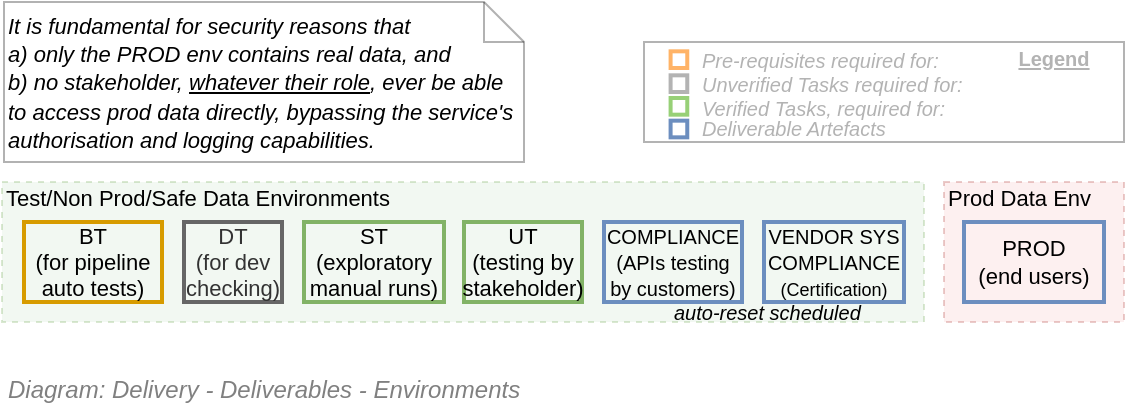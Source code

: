 <mxfile version="17.5.0" type="google"><diagram id="8GTGDrf3kY0lK-57qILQ" name="Environments"><mxGraphModel grid="1" page="1" gridSize="10" guides="1" tooltips="1" connect="1" arrows="1" fold="1" pageScale="1" pageWidth="827" pageHeight="1169" math="0" shadow="0"><root><mxCell id="NaZOhCk8fpnKBNCc_VGV-0"/><mxCell id="NaZOhCk8fpnKBNCc_VGV-1" value="Diagram" parent="NaZOhCk8fpnKBNCc_VGV-0"/><mxCell id="NaZOhCk8fpnKBNCc_VGV-2" value="Test/Non Prod/Safe Data Environments" style="rounded=0;whiteSpace=wrap;html=1;shadow=0;glass=0;comic=0;strokeColor=#82b366;fillColor=#d5e8d4;fontSize=11;align=left;recursiveResize=0;container=1;collapsible=0;verticalAlign=top;spacing=2;spacingTop=-5;dashed=1;opacity=30;" vertex="1" parent="NaZOhCk8fpnKBNCc_VGV-1"><mxGeometry x="119" y="230" width="461" height="70" as="geometry"/></mxCell><mxCell id="NaZOhCk8fpnKBNCc_VGV-3" value="ST&lt;br style=&quot;font-size: 11px&quot;&gt;&lt;font style=&quot;font-size: 11px&quot;&gt;(exploratory manual runs)&lt;/font&gt;" style="rounded=0;whiteSpace=wrap;html=1;shadow=0;glass=0;comic=0;strokeColor=#82b366;fontSize=11;align=center;recursiveResize=0;container=1;collapsible=0;strokeWidth=2;fillColor=none;" vertex="1" parent="NaZOhCk8fpnKBNCc_VGV-2"><mxGeometry x="151" y="20" width="70" height="40" as="geometry"/></mxCell><mxCell id="NaZOhCk8fpnKBNCc_VGV-4" value="UT&lt;br style=&quot;font-size: 11px&quot;&gt;&lt;font style=&quot;font-size: 11px&quot;&gt;(testing by&lt;br&gt;stakeholder)&lt;/font&gt;" style="rounded=0;whiteSpace=wrap;html=1;shadow=0;glass=0;comic=0;strokeColor=#82b366;fontSize=11;align=center;recursiveResize=0;container=1;collapsible=0;fillColor=none;strokeWidth=2;" vertex="1" parent="NaZOhCk8fpnKBNCc_VGV-2"><mxGeometry x="231" y="20" width="59" height="40" as="geometry"/></mxCell><mxCell id="NaZOhCk8fpnKBNCc_VGV-5" value="&lt;font style=&quot;font-size: 10px&quot;&gt;COMPLIANCE&lt;/font&gt;&lt;br style=&quot;font-size: 11px&quot;&gt;&lt;font style=&quot;font-size: 10px&quot;&gt;(APIs testing&lt;br&gt;by customers)&lt;br&gt;&lt;/font&gt;" style="rounded=0;whiteSpace=wrap;html=1;shadow=0;glass=0;comic=0;strokeColor=#6c8ebf;fontSize=11;align=center;recursiveResize=0;container=1;collapsible=0;strokeWidth=2;fillColor=none;" vertex="1" parent="NaZOhCk8fpnKBNCc_VGV-2"><mxGeometry x="301" y="20" width="69" height="40" as="geometry"/></mxCell><mxCell id="NaZOhCk8fpnKBNCc_VGV-6" value="DT&lt;br style=&quot;font-size: 11px&quot;&gt;&lt;font style=&quot;font-size: 11px&quot;&gt;(for dev checking)&lt;/font&gt;" style="rounded=0;whiteSpace=wrap;html=1;shadow=0;glass=0;comic=0;strokeColor=#666666;fontSize=11;align=center;recursiveResize=0;container=1;collapsible=0;strokeWidth=2;fontColor=#333333;fillColor=none;" vertex="1" parent="NaZOhCk8fpnKBNCc_VGV-2"><mxGeometry x="91" y="20" width="49" height="40" as="geometry"/></mxCell><mxCell id="NaZOhCk8fpnKBNCc_VGV-8" value="&lt;font style=&quot;font-size: 10px&quot;&gt;VENDOR SYS&lt;br&gt;COMPLIANCE&lt;/font&gt;&lt;br style=&quot;font-size: 11px&quot;&gt;&lt;font style=&quot;font-size: 9px&quot;&gt;(Certification)&lt;/font&gt;" style="rounded=0;whiteSpace=wrap;html=1;shadow=0;glass=0;comic=0;strokeColor=#6c8ebf;fontSize=11;align=center;recursiveResize=0;container=1;collapsible=0;strokeWidth=2;fillColor=none;" vertex="1" parent="NaZOhCk8fpnKBNCc_VGV-2"><mxGeometry x="381" y="20" width="70" height="40" as="geometry"/></mxCell><mxCell id="NaZOhCk8fpnKBNCc_VGV-9" value="auto-reset scheduled" style="text;html=1;resizable=0;points=[];autosize=1;align=left;verticalAlign=top;spacingTop=-4;fontSize=10;fontStyle=2;rounded=0;" vertex="1" parent="NaZOhCk8fpnKBNCc_VGV-2"><mxGeometry x="334" y="57" width="110" height="10" as="geometry"/></mxCell><mxCell id="NaZOhCk8fpnKBNCc_VGV-7" value="BT&lt;br style=&quot;font-size: 11px&quot;&gt;&lt;font style=&quot;font-size: 11px&quot;&gt;(for pipeline auto tests)&lt;/font&gt;" style="rounded=0;whiteSpace=wrap;html=1;shadow=0;glass=0;comic=0;strokeColor=#d79b00;fontSize=11;align=center;recursiveResize=0;container=1;collapsible=0;strokeWidth=2;fillColor=none;" vertex="1" parent="NaZOhCk8fpnKBNCc_VGV-2"><mxGeometry x="11" y="20" width="69" height="40" as="geometry"/></mxCell><mxCell id="EjBiYSNVp81ktqAbZYKA-0" value="Prod Data Env" style="rounded=0;whiteSpace=wrap;html=1;shadow=0;glass=0;comic=0;strokeColor=#b85450;fillColor=#f8cecc;fontSize=11;align=left;recursiveResize=0;container=1;collapsible=0;verticalAlign=top;spacing=2;spacingTop=-5;dashed=1;strokeWidth=1;opacity=30;" vertex="1" parent="NaZOhCk8fpnKBNCc_VGV-1"><mxGeometry x="590" y="230" width="90" height="70" as="geometry"/></mxCell><mxCell id="EjBiYSNVp81ktqAbZYKA-1" value="PROD&lt;br style=&quot;font-size: 11px&quot;&gt;&lt;font style=&quot;font-size: 11px&quot;&gt;(end users)&lt;/font&gt;" style="rounded=0;whiteSpace=wrap;html=1;shadow=0;glass=0;comic=0;strokeColor=#6c8ebf;fontSize=11;align=center;recursiveResize=0;container=1;collapsible=0;strokeWidth=2;fillColor=none;" vertex="1" parent="EjBiYSNVp81ktqAbZYKA-0"><mxGeometry x="10" y="20" width="70" height="40" as="geometry"/></mxCell><mxCell id="Cz-r-5cDSOnQk9uQ6JQK-0" value="Legend" parent="NaZOhCk8fpnKBNCc_VGV-0"/><mxCell id="Cz-r-5cDSOnQk9uQ6JQK-11" value="" style="rounded=0;whiteSpace=wrap;html=1;fontSize=10;align=left;container=1;collapsible=0;fontColor=#B3B3B3;strokeColor=#B3B3B3;" vertex="1" parent="Cz-r-5cDSOnQk9uQ6JQK-0"><mxGeometry x="440" y="160" width="240" height="50" as="geometry"/></mxCell><mxCell id="Cz-r-5cDSOnQk9uQ6JQK-12" value="" style="whiteSpace=wrap;html=1;aspect=fixed;fillColor=none;fontSize=10;align=left;fontStyle=2;strokeWidth=2;strokeColor=#FFB366;" vertex="1" parent="Cz-r-5cDSOnQk9uQ6JQK-11"><mxGeometry x="13.294" y="4.667" width="8.333" height="8.333" as="geometry"/></mxCell><mxCell id="Cz-r-5cDSOnQk9uQ6JQK-13" value="" style="whiteSpace=wrap;html=1;aspect=fixed;fillColor=none;fontSize=10;align=left;fontStyle=2;strokeWidth=2;strokeColor=#97D077;" vertex="1" parent="Cz-r-5cDSOnQk9uQ6JQK-11"><mxGeometry x="13.294" y="28" width="8.333" height="8.333" as="geometry"/></mxCell><mxCell id="Cz-r-5cDSOnQk9uQ6JQK-14" value="" style="whiteSpace=wrap;html=1;aspect=fixed;strokeColor=#6c8ebf;fontSize=10;align=left;fontStyle=2;strokeWidth=2;fillColor=none;" vertex="1" parent="Cz-r-5cDSOnQk9uQ6JQK-11"><mxGeometry x="13.294" y="39.333" width="8.333" height="8.333" as="geometry"/></mxCell><mxCell id="Cz-r-5cDSOnQk9uQ6JQK-15" value="Pre-requisites required for:" style="text;html=1;strokeColor=none;fillColor=none;align=left;verticalAlign=middle;whiteSpace=wrap;rounded=0;fontSize=10;fontStyle=2;fontColor=#B3B3B3;" vertex="1" parent="Cz-r-5cDSOnQk9uQ6JQK-11"><mxGeometry x="26.595" y="4.667" width="213.405" height="8.333" as="geometry"/></mxCell><mxCell id="Cz-r-5cDSOnQk9uQ6JQK-16" value="Verified Tasks, required for:" style="text;html=1;strokeColor=none;fillColor=none;align=left;verticalAlign=middle;whiteSpace=wrap;rounded=0;fontSize=10;fontStyle=2;fontColor=#B3B3B3;" vertex="1" parent="Cz-r-5cDSOnQk9uQ6JQK-11"><mxGeometry x="26.59" y="30" width="213.41" height="6.33" as="geometry"/></mxCell><mxCell id="Cz-r-5cDSOnQk9uQ6JQK-17" value="Deliverable Artefacts" style="text;html=1;strokeColor=none;fillColor=none;align=left;verticalAlign=middle;whiteSpace=wrap;rounded=0;fontSize=10;fontStyle=2;fontColor=#B3B3B3;" vertex="1" parent="Cz-r-5cDSOnQk9uQ6JQK-11"><mxGeometry x="26.595" y="39.333" width="213.405" height="8.333" as="geometry"/></mxCell><mxCell id="Cz-r-5cDSOnQk9uQ6JQK-18" value="Legend" style="text;html=1;strokeColor=none;fillColor=none;align=center;verticalAlign=middle;whiteSpace=wrap;rounded=0;fontSize=10;fontStyle=5;fontColor=#B3B3B3;" vertex="1" parent="Cz-r-5cDSOnQk9uQ6JQK-11"><mxGeometry x="180" width="50" height="16.67" as="geometry"/></mxCell><mxCell id="Cz-r-5cDSOnQk9uQ6JQK-19" value="" style="whiteSpace=wrap;html=1;aspect=fixed;fontSize=10;align=left;fontStyle=2;strokeWidth=2;fontColor=#333333;fillColor=none;strokeColor=#B3B3B3;" vertex="1" parent="Cz-r-5cDSOnQk9uQ6JQK-11"><mxGeometry x="13.294" y="16.667" width="8.333" height="8.333" as="geometry"/></mxCell><mxCell id="Cz-r-5cDSOnQk9uQ6JQK-20" value="Unverified Tasks required for:" style="text;html=1;strokeColor=none;fillColor=none;align=left;verticalAlign=middle;whiteSpace=wrap;rounded=0;fontSize=10;fontStyle=2;fontColor=#B3B3B3;" vertex="1" parent="Cz-r-5cDSOnQk9uQ6JQK-11"><mxGeometry x="26.595" y="16.667" width="213.405" height="8.333" as="geometry"/></mxCell><mxCell id="qNqHPQWZy64Zfk44FpoC-0" value="Title/Diagram" parent="NaZOhCk8fpnKBNCc_VGV-0"/><mxCell id="HSP0DTXaUqc6OM_Kahsu-0" value="&lt;font style=&quot;font-size: 12px&quot;&gt;Diagram: Delivery - Deliverables - Environments&lt;br&gt;&lt;/font&gt;" style="text;strokeColor=none;fillColor=none;html=1;fontSize=24;fontStyle=2;verticalAlign=middle;align=left;shadow=0;glass=0;comic=0;opacity=30;fontColor=#808080;rounded=0;" vertex="1" parent="qNqHPQWZy64Zfk44FpoC-0"><mxGeometry x="120" y="320" width="280" height="20" as="geometry"/></mxCell><mxCell id="NSQlUpoxqNAPYS4NgU8g-2" value="Note" parent="NaZOhCk8fpnKBNCc_VGV-0"/><mxCell id="NSQlUpoxqNAPYS4NgU8g-1" value="&lt;i style=&quot;font-size: 11px&quot;&gt;It is fundamental for security reasons that &lt;br&gt;a) only the PROD env contains real data, and &lt;br&gt;b) no stakeholder, &lt;u&gt;whatever their role&lt;/u&gt;, ever be able to access prod data directly, bypassing the service's authorisation and logging capabilities.&lt;/i&gt;" style="shape=note;size=20;whiteSpace=wrap;html=1;sketch=0;fontSize=12;strokeColor=#000000;strokeWidth=1;fillColor=none;gradientColor=#FFB366;opacity=30;align=left;" vertex="1" parent="NSQlUpoxqNAPYS4NgU8g-2"><mxGeometry x="120" y="140" width="260" height="80" as="geometry"/></mxCell></root></mxGraphModel></diagram></mxfile>